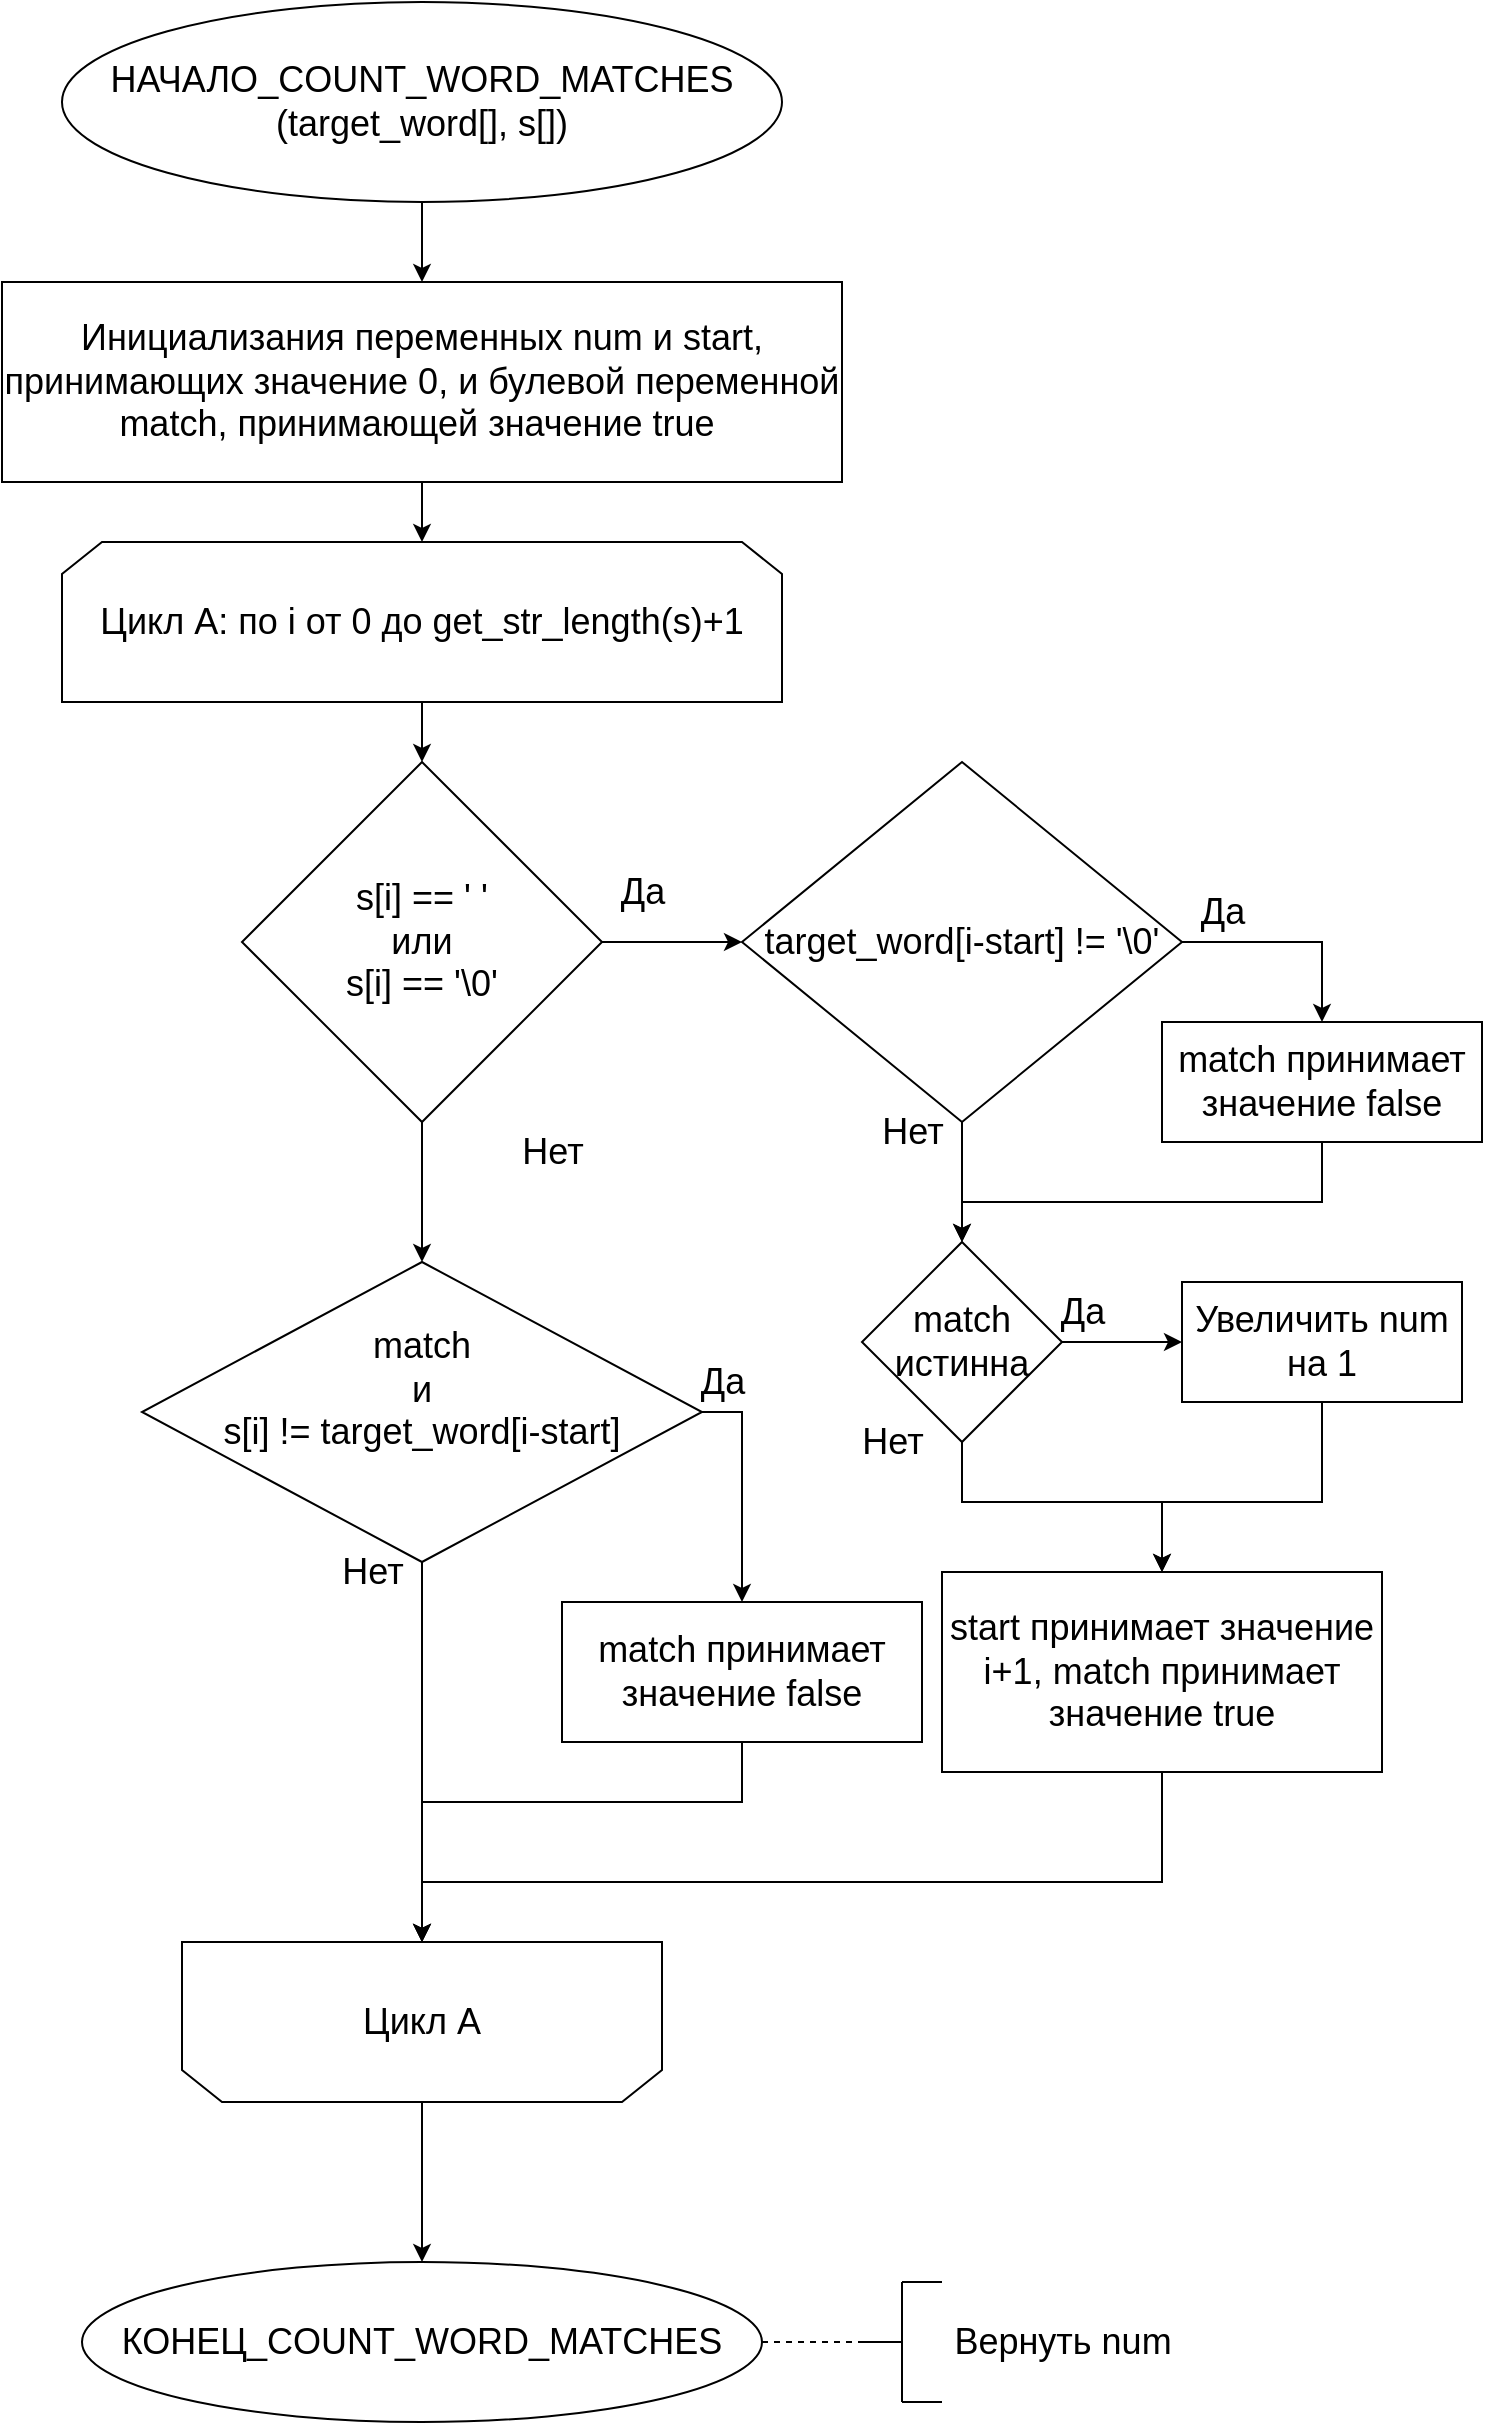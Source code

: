<mxfile version="16.5.1" type="device"><diagram id="vBV7WBSRNBlNeUFDkLb-" name="Страница 1"><mxGraphModel dx="1837" dy="1428" grid="1" gridSize="10" guides="1" tooltips="1" connect="1" arrows="1" fold="1" page="1" pageScale="1" pageWidth="1200" pageHeight="1920" math="0" shadow="0"><root><mxCell id="0"/><mxCell id="1" parent="0"/><mxCell id="kI6dRaqDv6cVxxV5J70T-4" value="" style="edgeStyle=orthogonalEdgeStyle;rounded=0;orthogonalLoop=1;jettySize=auto;html=1;fontSize=18;" parent="1" source="kI6dRaqDv6cVxxV5J70T-1" target="kI6dRaqDv6cVxxV5J70T-3" edge="1"><mxGeometry relative="1" as="geometry"/></mxCell><mxCell id="kI6dRaqDv6cVxxV5J70T-1" value="&lt;font style=&quot;font-size: 18px&quot;&gt;НАЧАЛО&lt;/font&gt;&lt;font&gt;_COUNT_WORD_MATCHES&lt;br&gt;(target_word[], s[])&lt;br&gt;&lt;/font&gt;" style="ellipse;whiteSpace=wrap;html=1;fontSize=18;" parent="1" vertex="1"><mxGeometry x="300" y="20" width="360" height="100" as="geometry"/></mxCell><mxCell id="kI6dRaqDv6cVxxV5J70T-6" style="edgeStyle=orthogonalEdgeStyle;rounded=0;orthogonalLoop=1;jettySize=auto;html=1;entryX=0.5;entryY=0;entryDx=0;entryDy=0;fontSize=18;" parent="1" source="kI6dRaqDv6cVxxV5J70T-3" target="kI6dRaqDv6cVxxV5J70T-5" edge="1"><mxGeometry relative="1" as="geometry"/></mxCell><mxCell id="kI6dRaqDv6cVxxV5J70T-3" value="Инициализания переменных num и start, принимающих значение 0, и булевой переменной match, принимающей значение true&amp;nbsp;" style="whiteSpace=wrap;html=1;fontSize=18;" parent="1" vertex="1"><mxGeometry x="270" y="160" width="420" height="100" as="geometry"/></mxCell><mxCell id="kI6dRaqDv6cVxxV5J70T-8" value="" style="edgeStyle=orthogonalEdgeStyle;rounded=0;orthogonalLoop=1;jettySize=auto;html=1;fontSize=18;" parent="1" source="kI6dRaqDv6cVxxV5J70T-5" target="kI6dRaqDv6cVxxV5J70T-7" edge="1"><mxGeometry relative="1" as="geometry"/></mxCell><mxCell id="kI6dRaqDv6cVxxV5J70T-5" value="Цикл А: по i от 0 до get_str_length(s)+1" style="shape=loopLimit;whiteSpace=wrap;html=1;fontSize=18;" parent="1" vertex="1"><mxGeometry x="300" y="290" width="360" height="80" as="geometry"/></mxCell><mxCell id="kI6dRaqDv6cVxxV5J70T-12" value="" style="edgeStyle=orthogonalEdgeStyle;rounded=0;orthogonalLoop=1;jettySize=auto;html=1;fontSize=18;" parent="1" source="kI6dRaqDv6cVxxV5J70T-7" target="kI6dRaqDv6cVxxV5J70T-11" edge="1"><mxGeometry relative="1" as="geometry"/></mxCell><mxCell id="kI6dRaqDv6cVxxV5J70T-32" style="edgeStyle=orthogonalEdgeStyle;rounded=0;orthogonalLoop=1;jettySize=auto;html=1;fontSize=18;entryX=0.5;entryY=0;entryDx=0;entryDy=0;" parent="1" source="kI6dRaqDv6cVxxV5J70T-7" target="kI6dRaqDv6cVxxV5J70T-34" edge="1"><mxGeometry relative="1" as="geometry"><mxPoint x="570" y="640" as="targetPoint"/></mxGeometry></mxCell><mxCell id="kI6dRaqDv6cVxxV5J70T-7" value="s[i] == ' ' &lt;br&gt;или &lt;br&gt;s[i] == '\0'" style="rhombus;whiteSpace=wrap;html=1;fontSize=18;" parent="1" vertex="1"><mxGeometry x="390" y="400" width="180" height="180" as="geometry"/></mxCell><mxCell id="kI6dRaqDv6cVxxV5J70T-18" value="" style="edgeStyle=orthogonalEdgeStyle;rounded=0;orthogonalLoop=1;jettySize=auto;html=1;fontSize=18;exitX=1;exitY=0.5;exitDx=0;exitDy=0;" parent="1" target="kI6dRaqDv6cVxxV5J70T-17" edge="1" source="kI6dRaqDv6cVxxV5J70T-11"><mxGeometry relative="1" as="geometry"><mxPoint x="1000" y="500" as="sourcePoint"/></mxGeometry></mxCell><mxCell id="kI6dRaqDv6cVxxV5J70T-20" style="edgeStyle=orthogonalEdgeStyle;rounded=0;orthogonalLoop=1;jettySize=auto;html=1;fontSize=18;entryX=0.5;entryY=0;entryDx=0;entryDy=0;exitX=0.5;exitY=1;exitDx=0;exitDy=0;" parent="1" target="kI6dRaqDv6cVxxV5J70T-23" edge="1" source="kI6dRaqDv6cVxxV5J70T-11"><mxGeometry relative="1" as="geometry"><mxPoint x="890" y="670" as="targetPoint"/><mxPoint x="890" y="590" as="sourcePoint"/></mxGeometry></mxCell><mxCell id="kI6dRaqDv6cVxxV5J70T-11" value="target_word[i-start] != '\0'" style="rhombus;whiteSpace=wrap;html=1;fontSize=18;" parent="1" vertex="1"><mxGeometry x="640" y="400" width="220" height="180" as="geometry"/></mxCell><mxCell id="kI6dRaqDv6cVxxV5J70T-13" value="Да" style="text;html=1;align=center;verticalAlign=middle;resizable=0;points=[];autosize=1;strokeColor=none;fillColor=none;fontSize=18;" parent="1" vertex="1"><mxGeometry x="570" y="450" width="40" height="30" as="geometry"/></mxCell><mxCell id="kI6dRaqDv6cVxxV5J70T-22" style="edgeStyle=orthogonalEdgeStyle;rounded=0;orthogonalLoop=1;jettySize=auto;html=1;fontSize=18;entryX=0.5;entryY=0;entryDx=0;entryDy=0;exitX=0.5;exitY=1;exitDx=0;exitDy=0;" parent="1" source="kI6dRaqDv6cVxxV5J70T-17" target="kI6dRaqDv6cVxxV5J70T-23" edge="1"><mxGeometry relative="1" as="geometry"><mxPoint x="890" y="670" as="targetPoint"/><Array as="points"><mxPoint x="930" y="620"/><mxPoint x="750" y="620"/></Array></mxGeometry></mxCell><mxCell id="kI6dRaqDv6cVxxV5J70T-17" value="match принимает значение false" style="whiteSpace=wrap;html=1;fontSize=18;" parent="1" vertex="1"><mxGeometry x="850" y="530" width="160" height="60" as="geometry"/></mxCell><mxCell id="kI6dRaqDv6cVxxV5J70T-19" value="Да" style="text;html=1;align=center;verticalAlign=middle;resizable=0;points=[];autosize=1;strokeColor=none;fillColor=none;fontSize=18;" parent="1" vertex="1"><mxGeometry x="860" y="460" width="40" height="30" as="geometry"/></mxCell><mxCell id="kI6dRaqDv6cVxxV5J70T-21" value="Нет&lt;br&gt;" style="text;html=1;align=center;verticalAlign=middle;resizable=0;points=[];autosize=1;strokeColor=none;fillColor=none;fontSize=18;" parent="1" vertex="1"><mxGeometry x="700" y="570" width="50" height="30" as="geometry"/></mxCell><mxCell id="kI6dRaqDv6cVxxV5J70T-25" value="" style="edgeStyle=orthogonalEdgeStyle;rounded=0;orthogonalLoop=1;jettySize=auto;html=1;fontSize=18;" parent="1" source="kI6dRaqDv6cVxxV5J70T-23" target="kI6dRaqDv6cVxxV5J70T-24" edge="1"><mxGeometry relative="1" as="geometry"/></mxCell><mxCell id="kI6dRaqDv6cVxxV5J70T-27" style="edgeStyle=orthogonalEdgeStyle;rounded=0;orthogonalLoop=1;jettySize=auto;html=1;fontSize=18;entryX=0.5;entryY=0;entryDx=0;entryDy=0;" parent="1" source="kI6dRaqDv6cVxxV5J70T-23" target="kI6dRaqDv6cVxxV5J70T-29" edge="1"><mxGeometry relative="1" as="geometry"><mxPoint x="890" y="770" as="targetPoint"/><Array as="points"><mxPoint x="750" y="770"/><mxPoint x="850" y="770"/></Array></mxGeometry></mxCell><mxCell id="kI6dRaqDv6cVxxV5J70T-23" value="match истинна" style="rhombus;whiteSpace=wrap;html=1;fontSize=18;" parent="1" vertex="1"><mxGeometry x="700" y="640" width="100" height="100" as="geometry"/></mxCell><mxCell id="kI6dRaqDv6cVxxV5J70T-31" style="edgeStyle=orthogonalEdgeStyle;rounded=0;orthogonalLoop=1;jettySize=auto;html=1;entryX=0.5;entryY=0;entryDx=0;entryDy=0;fontSize=18;" parent="1" source="kI6dRaqDv6cVxxV5J70T-24" target="kI6dRaqDv6cVxxV5J70T-29" edge="1"><mxGeometry relative="1" as="geometry"><Array as="points"><mxPoint x="930" y="770"/><mxPoint x="850" y="770"/></Array></mxGeometry></mxCell><mxCell id="kI6dRaqDv6cVxxV5J70T-24" value="Увеличить num&lt;br&gt;на 1" style="whiteSpace=wrap;html=1;fontSize=18;" parent="1" vertex="1"><mxGeometry x="860" y="660" width="140" height="60" as="geometry"/></mxCell><mxCell id="kI6dRaqDv6cVxxV5J70T-26" value="Да" style="text;html=1;align=center;verticalAlign=middle;resizable=0;points=[];autosize=1;strokeColor=none;fillColor=none;fontSize=18;" parent="1" vertex="1"><mxGeometry x="790" y="660" width="40" height="30" as="geometry"/></mxCell><mxCell id="kI6dRaqDv6cVxxV5J70T-28" value="Нет" style="text;html=1;align=center;verticalAlign=middle;resizable=0;points=[];autosize=1;strokeColor=none;fillColor=none;fontSize=18;" parent="1" vertex="1"><mxGeometry x="690" y="725" width="50" height="30" as="geometry"/></mxCell><mxCell id="kI6dRaqDv6cVxxV5J70T-44" style="edgeStyle=orthogonalEdgeStyle;rounded=0;orthogonalLoop=1;jettySize=auto;html=1;fontSize=18;" parent="1" source="kI6dRaqDv6cVxxV5J70T-29" edge="1"><mxGeometry relative="1" as="geometry"><mxPoint x="480" y="990" as="targetPoint"/><Array as="points"><mxPoint x="850" y="960"/><mxPoint x="480" y="960"/></Array></mxGeometry></mxCell><mxCell id="kI6dRaqDv6cVxxV5J70T-29" value="start принимает значение i+1, match принимает значение true" style="whiteSpace=wrap;html=1;fontSize=18;" parent="1" vertex="1"><mxGeometry x="740" y="805" width="220" height="100" as="geometry"/></mxCell><mxCell id="kI6dRaqDv6cVxxV5J70T-33" value="Нет" style="text;html=1;align=center;verticalAlign=middle;resizable=0;points=[];autosize=1;strokeColor=none;fillColor=none;fontSize=18;" parent="1" vertex="1"><mxGeometry x="520" y="580" width="50" height="30" as="geometry"/></mxCell><mxCell id="kI6dRaqDv6cVxxV5J70T-38" style="edgeStyle=orthogonalEdgeStyle;rounded=0;orthogonalLoop=1;jettySize=auto;html=1;entryX=0.5;entryY=0;entryDx=0;entryDy=0;fontSize=18;" parent="1" source="kI6dRaqDv6cVxxV5J70T-34" target="kI6dRaqDv6cVxxV5J70T-36" edge="1"><mxGeometry relative="1" as="geometry"><Array as="points"><mxPoint x="640" y="725"/></Array></mxGeometry></mxCell><mxCell id="kI6dRaqDv6cVxxV5J70T-40" style="edgeStyle=orthogonalEdgeStyle;rounded=0;orthogonalLoop=1;jettySize=auto;html=1;fontSize=18;" parent="1" source="kI6dRaqDv6cVxxV5J70T-34" edge="1"><mxGeometry relative="1" as="geometry"><mxPoint x="480" y="990" as="targetPoint"/></mxGeometry></mxCell><mxCell id="kI6dRaqDv6cVxxV5J70T-34" value="match&lt;br&gt;и&lt;br&gt;s[i] != target_word[i-start]" style="rhombus;whiteSpace=wrap;html=1;fontSize=18;spacingTop=-23;" parent="1" vertex="1"><mxGeometry x="340" y="650" width="280" height="150" as="geometry"/></mxCell><mxCell id="kI6dRaqDv6cVxxV5J70T-43" style="edgeStyle=orthogonalEdgeStyle;rounded=0;orthogonalLoop=1;jettySize=auto;html=1;fontSize=18;" parent="1" source="kI6dRaqDv6cVxxV5J70T-36" edge="1"><mxGeometry relative="1" as="geometry"><mxPoint x="480" y="990" as="targetPoint"/><Array as="points"><mxPoint x="640" y="920"/><mxPoint x="480" y="920"/></Array></mxGeometry></mxCell><mxCell id="kI6dRaqDv6cVxxV5J70T-36" value="match принимает значение false" style="whiteSpace=wrap;html=1;fontSize=18;spacingTop=0;" parent="1" vertex="1"><mxGeometry x="550" y="820" width="180" height="70" as="geometry"/></mxCell><mxCell id="kI6dRaqDv6cVxxV5J70T-39" value="Да" style="text;html=1;align=center;verticalAlign=middle;resizable=0;points=[];autosize=1;strokeColor=none;fillColor=none;fontSize=18;" parent="1" vertex="1"><mxGeometry x="610" y="695" width="40" height="30" as="geometry"/></mxCell><mxCell id="kI6dRaqDv6cVxxV5J70T-41" value="Нет" style="text;html=1;align=center;verticalAlign=middle;resizable=0;points=[];autosize=1;strokeColor=none;fillColor=none;fontSize=18;" parent="1" vertex="1"><mxGeometry x="430" y="790" width="50" height="30" as="geometry"/></mxCell><mxCell id="kI6dRaqDv6cVxxV5J70T-47" value="" style="edgeStyle=orthogonalEdgeStyle;rounded=0;orthogonalLoop=1;jettySize=auto;html=1;fontSize=18;" parent="1" source="kI6dRaqDv6cVxxV5J70T-45" target="kI6dRaqDv6cVxxV5J70T-46" edge="1"><mxGeometry relative="1" as="geometry"/></mxCell><mxCell id="kI6dRaqDv6cVxxV5J70T-45" value="Цикл А" style="shape=loopLimit;whiteSpace=wrap;html=1;fontSize=18;direction=west;" parent="1" vertex="1"><mxGeometry x="360" y="990" width="240" height="80" as="geometry"/></mxCell><mxCell id="kI6dRaqDv6cVxxV5J70T-46" value="КОНЕЦ_COUNT_WORD_MATCHES" style="ellipse;whiteSpace=wrap;html=1;fontSize=18;" parent="1" vertex="1"><mxGeometry x="310" y="1150" width="340" height="80" as="geometry"/></mxCell><mxCell id="kI6dRaqDv6cVxxV5J70T-48" value="" style="endArrow=none;dashed=1;html=1;rounded=0;fontSize=18;exitX=1;exitY=0.5;exitDx=0;exitDy=0;" parent="1" source="kI6dRaqDv6cVxxV5J70T-46" edge="1"><mxGeometry width="50" height="50" relative="1" as="geometry"><mxPoint x="690" y="1210" as="sourcePoint"/><mxPoint x="700" y="1190" as="targetPoint"/></mxGeometry></mxCell><mxCell id="kI6dRaqDv6cVxxV5J70T-49" value="" style="endArrow=none;html=1;rounded=0;fontSize=18;" parent="1" edge="1"><mxGeometry width="50" height="50" relative="1" as="geometry"><mxPoint x="720" y="1190" as="sourcePoint"/><mxPoint x="700" y="1190" as="targetPoint"/></mxGeometry></mxCell><mxCell id="kI6dRaqDv6cVxxV5J70T-50" value="" style="endArrow=none;html=1;rounded=0;fontSize=18;" parent="1" edge="1"><mxGeometry width="50" height="50" relative="1" as="geometry"><mxPoint x="720" y="1220" as="sourcePoint"/><mxPoint x="720" y="1160" as="targetPoint"/></mxGeometry></mxCell><mxCell id="kI6dRaqDv6cVxxV5J70T-51" value="" style="endArrow=none;html=1;rounded=0;fontSize=18;" parent="1" edge="1"><mxGeometry width="50" height="50" relative="1" as="geometry"><mxPoint x="740" y="1160" as="sourcePoint"/><mxPoint x="720" y="1160" as="targetPoint"/></mxGeometry></mxCell><mxCell id="kI6dRaqDv6cVxxV5J70T-52" value="" style="endArrow=none;html=1;rounded=0;fontSize=18;" parent="1" edge="1"><mxGeometry width="50" height="50" relative="1" as="geometry"><mxPoint x="740" y="1220" as="sourcePoint"/><mxPoint x="720" y="1220" as="targetPoint"/></mxGeometry></mxCell><mxCell id="kI6dRaqDv6cVxxV5J70T-53" value="Вернуть num" style="text;html=1;align=center;verticalAlign=middle;resizable=0;points=[];autosize=1;strokeColor=none;fillColor=none;fontSize=18;" parent="1" vertex="1"><mxGeometry x="740" y="1175" width="120" height="30" as="geometry"/></mxCell></root></mxGraphModel></diagram></mxfile>